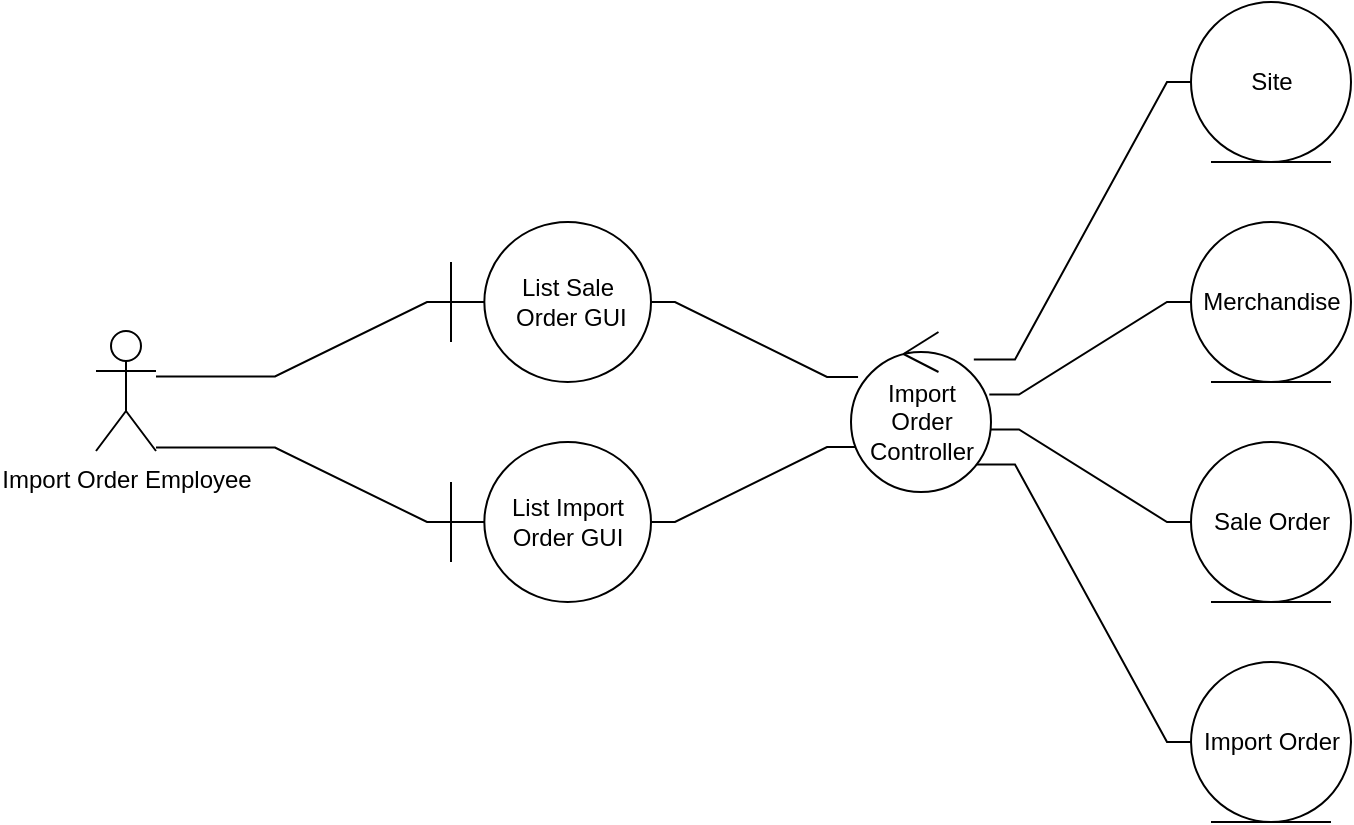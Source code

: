 <mxfile version="13.0.3" type="device"><diagram id="RbPQGI98I1vQBzoGhJew" name="Page-1"><mxGraphModel dx="899" dy="680" grid="1" gridSize="10" guides="1" tooltips="1" connect="1" arrows="1" fold="1" page="1" pageScale="1" pageWidth="1100" pageHeight="850" math="0" shadow="0"><root><mxCell id="0"/><mxCell id="1" parent="0"/><mxCell id="XDcK2m30mw6SoXb53nnu-16" style="edgeStyle=none;rounded=0;orthogonalLoop=1;jettySize=auto;html=1;endArrow=none;endFill=0;noEdgeStyle=1;orthogonal=1;" edge="1" parent="1" source="XDcK2m30mw6SoXb53nnu-1" target="XDcK2m30mw6SoXb53nnu-2"><mxGeometry relative="1" as="geometry"><Array as="points"><mxPoint x="209.5" y="237.25"/><mxPoint x="285.5" y="200"/></Array></mxGeometry></mxCell><mxCell id="XDcK2m30mw6SoXb53nnu-17" style="edgeStyle=none;rounded=0;orthogonalLoop=1;jettySize=auto;html=1;endArrow=none;endFill=0;noEdgeStyle=1;orthogonal=1;" edge="1" parent="1" source="XDcK2m30mw6SoXb53nnu-1" target="XDcK2m30mw6SoXb53nnu-3"><mxGeometry relative="1" as="geometry"><Array as="points"><mxPoint x="209.5" y="272.75"/><mxPoint x="285.5" y="310"/></Array></mxGeometry></mxCell><mxCell id="XDcK2m30mw6SoXb53nnu-1" value="Import Order Employee" style="shape=umlActor;verticalLabelPosition=bottom;labelBackgroundColor=#ffffff;verticalAlign=top;html=1;" vertex="1" parent="1"><mxGeometry x="120" y="214.5" width="30" height="60" as="geometry"/></mxCell><mxCell id="XDcK2m30mw6SoXb53nnu-6" style="rounded=0;orthogonalLoop=1;jettySize=auto;html=1;endArrow=none;endFill=0;noEdgeStyle=1;orthogonal=1;" edge="1" parent="1" source="XDcK2m30mw6SoXb53nnu-2" target="XDcK2m30mw6SoXb53nnu-5"><mxGeometry relative="1" as="geometry"><Array as="points"><mxPoint x="409.5" y="200"/><mxPoint x="485.5" y="237.5"/></Array></mxGeometry></mxCell><mxCell id="XDcK2m30mw6SoXb53nnu-2" value="List Sale&lt;br&gt;&amp;nbsp;Order GUI" style="shape=umlBoundary;whiteSpace=wrap;html=1;align=center;verticalAlign=middle;" vertex="1" parent="1"><mxGeometry x="297.5" y="160" width="100" height="80" as="geometry"/></mxCell><mxCell id="XDcK2m30mw6SoXb53nnu-7" style="edgeStyle=none;rounded=0;orthogonalLoop=1;jettySize=auto;html=1;endArrow=none;endFill=0;noEdgeStyle=1;orthogonal=1;" edge="1" parent="1" source="XDcK2m30mw6SoXb53nnu-3" target="XDcK2m30mw6SoXb53nnu-5"><mxGeometry relative="1" as="geometry"><Array as="points"><mxPoint x="409.5" y="310"/><mxPoint x="485.5" y="272.5"/></Array></mxGeometry></mxCell><mxCell id="XDcK2m30mw6SoXb53nnu-3" value="List Import Order GUI" style="shape=umlBoundary;whiteSpace=wrap;html=1;align=center;verticalAlign=middle;" vertex="1" parent="1"><mxGeometry x="297.5" y="270" width="100" height="80" as="geometry"/></mxCell><mxCell id="XDcK2m30mw6SoXb53nnu-4" value="Site" style="ellipse;shape=umlEntity;whiteSpace=wrap;html=1;align=center;" vertex="1" parent="1"><mxGeometry x="667.5" y="50" width="80" height="80" as="geometry"/></mxCell><mxCell id="XDcK2m30mw6SoXb53nnu-8" style="edgeStyle=none;rounded=0;orthogonalLoop=1;jettySize=auto;html=1;endArrow=none;endFill=0;noEdgeStyle=1;orthogonal=1;" edge="1" parent="1" source="XDcK2m30mw6SoXb53nnu-5" target="XDcK2m30mw6SoXb53nnu-4"><mxGeometry relative="1" as="geometry"><Array as="points"><mxPoint x="579.5" y="228.75"/><mxPoint x="655.5" y="90"/></Array></mxGeometry></mxCell><mxCell id="XDcK2m30mw6SoXb53nnu-12" style="edgeStyle=none;rounded=0;orthogonalLoop=1;jettySize=auto;html=1;endArrow=none;endFill=0;noEdgeStyle=1;orthogonal=1;" edge="1" parent="1" source="XDcK2m30mw6SoXb53nnu-5" target="XDcK2m30mw6SoXb53nnu-9"><mxGeometry relative="1" as="geometry"><Array as="points"><mxPoint x="581.5" y="246.25"/><mxPoint x="655.5" y="200"/></Array></mxGeometry></mxCell><mxCell id="XDcK2m30mw6SoXb53nnu-13" style="edgeStyle=none;rounded=0;orthogonalLoop=1;jettySize=auto;html=1;endArrow=none;endFill=0;noEdgeStyle=1;orthogonal=1;" edge="1" parent="1" source="XDcK2m30mw6SoXb53nnu-5" target="XDcK2m30mw6SoXb53nnu-10"><mxGeometry relative="1" as="geometry"><Array as="points"><mxPoint x="581.5" y="263.75"/><mxPoint x="655.5" y="310"/></Array></mxGeometry></mxCell><mxCell id="XDcK2m30mw6SoXb53nnu-14" style="edgeStyle=none;rounded=0;orthogonalLoop=1;jettySize=auto;html=1;endArrow=none;endFill=0;noEdgeStyle=1;orthogonal=1;" edge="1" parent="1" source="XDcK2m30mw6SoXb53nnu-5" target="XDcK2m30mw6SoXb53nnu-11"><mxGeometry relative="1" as="geometry"><Array as="points"><mxPoint x="579.5" y="281.25"/><mxPoint x="655.5" y="420"/></Array></mxGeometry></mxCell><mxCell id="XDcK2m30mw6SoXb53nnu-5" value="Import &lt;br&gt;Order &lt;br&gt;Controller" style="ellipse;shape=umlControl;whiteSpace=wrap;html=1;align=center;" vertex="1" parent="1"><mxGeometry x="497.5" y="215" width="70" height="80" as="geometry"/></mxCell><mxCell id="XDcK2m30mw6SoXb53nnu-9" value="Merchandise" style="ellipse;shape=umlEntity;whiteSpace=wrap;html=1;align=center;" vertex="1" parent="1"><mxGeometry x="667.5" y="160" width="80" height="80" as="geometry"/></mxCell><mxCell id="XDcK2m30mw6SoXb53nnu-10" value="Sale Order" style="ellipse;shape=umlEntity;whiteSpace=wrap;html=1;align=center;" vertex="1" parent="1"><mxGeometry x="667.5" y="270" width="80" height="80" as="geometry"/></mxCell><mxCell id="XDcK2m30mw6SoXb53nnu-11" value="Import Order" style="ellipse;shape=umlEntity;whiteSpace=wrap;html=1;align=center;" vertex="1" parent="1"><mxGeometry x="667.5" y="380" width="80" height="80" as="geometry"/></mxCell></root></mxGraphModel></diagram></mxfile>